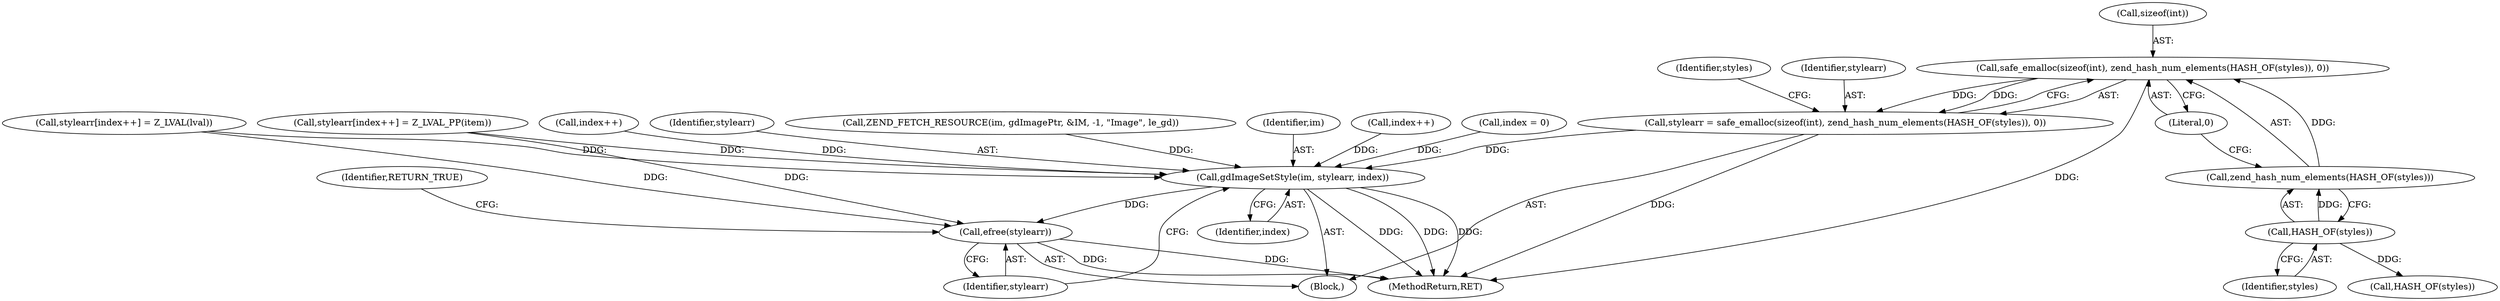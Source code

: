 digraph "0_php-src_2938329ce19cb8c4197dec146c3ec887c6f61d01@API" {
"1000123" [label="(Call,safe_emalloc(sizeof(int), zend_hash_num_elements(HASH_OF(styles)), 0))"];
"1000126" [label="(Call,zend_hash_num_elements(HASH_OF(styles)))"];
"1000127" [label="(Call,HASH_OF(styles))"];
"1000121" [label="(Call,stylearr = safe_emalloc(sizeof(int), zend_hash_num_elements(HASH_OF(styles)), 0))"];
"1000194" [label="(Call,gdImageSetStyle(im, stylearr, index))"];
"1000198" [label="(Call,efree(stylearr))"];
"1000121" [label="(Call,stylearr = safe_emalloc(sizeof(int), zend_hash_num_elements(HASH_OF(styles)), 0))"];
"1000200" [label="(Identifier,RETURN_TRUE)"];
"1000190" [label="(Call,index++)"];
"1000199" [label="(Identifier,stylearr)"];
"1000197" [label="(Identifier,index)"];
"1000196" [label="(Identifier,stylearr)"];
"1000112" [label="(Call,ZEND_FETCH_RESOURCE(im, gdImagePtr, &IM, -1, \"Image\", le_gd))"];
"1000132" [label="(Identifier,styles)"];
"1000198" [label="(Call,efree(stylearr))"];
"1000195" [label="(Identifier,im)"];
"1000123" [label="(Call,safe_emalloc(sizeof(int), zend_hash_num_elements(HASH_OF(styles)), 0))"];
"1000131" [label="(Call,HASH_OF(styles))"];
"1000124" [label="(Call,sizeof(int))"];
"1000129" [label="(Literal,0)"];
"1000201" [label="(MethodReturn,RET)"];
"1000178" [label="(Call,stylearr[index++] = Z_LVAL(lval))"];
"1000128" [label="(Identifier,styles)"];
"1000127" [label="(Call,HASH_OF(styles))"];
"1000181" [label="(Call,index++)"];
"1000136" [label="(Call,index = 0)"];
"1000126" [label="(Call,zend_hash_num_elements(HASH_OF(styles)))"];
"1000103" [label="(Block,)"];
"1000187" [label="(Call,stylearr[index++] = Z_LVAL_PP(item))"];
"1000122" [label="(Identifier,stylearr)"];
"1000194" [label="(Call,gdImageSetStyle(im, stylearr, index))"];
"1000123" -> "1000121"  [label="AST: "];
"1000123" -> "1000129"  [label="CFG: "];
"1000124" -> "1000123"  [label="AST: "];
"1000126" -> "1000123"  [label="AST: "];
"1000129" -> "1000123"  [label="AST: "];
"1000121" -> "1000123"  [label="CFG: "];
"1000123" -> "1000201"  [label="DDG: "];
"1000123" -> "1000121"  [label="DDG: "];
"1000123" -> "1000121"  [label="DDG: "];
"1000126" -> "1000123"  [label="DDG: "];
"1000126" -> "1000127"  [label="CFG: "];
"1000127" -> "1000126"  [label="AST: "];
"1000129" -> "1000126"  [label="CFG: "];
"1000127" -> "1000126"  [label="DDG: "];
"1000127" -> "1000128"  [label="CFG: "];
"1000128" -> "1000127"  [label="AST: "];
"1000127" -> "1000131"  [label="DDG: "];
"1000121" -> "1000103"  [label="AST: "];
"1000122" -> "1000121"  [label="AST: "];
"1000132" -> "1000121"  [label="CFG: "];
"1000121" -> "1000201"  [label="DDG: "];
"1000121" -> "1000194"  [label="DDG: "];
"1000194" -> "1000103"  [label="AST: "];
"1000194" -> "1000197"  [label="CFG: "];
"1000195" -> "1000194"  [label="AST: "];
"1000196" -> "1000194"  [label="AST: "];
"1000197" -> "1000194"  [label="AST: "];
"1000199" -> "1000194"  [label="CFG: "];
"1000194" -> "1000201"  [label="DDG: "];
"1000194" -> "1000201"  [label="DDG: "];
"1000194" -> "1000201"  [label="DDG: "];
"1000112" -> "1000194"  [label="DDG: "];
"1000187" -> "1000194"  [label="DDG: "];
"1000178" -> "1000194"  [label="DDG: "];
"1000181" -> "1000194"  [label="DDG: "];
"1000190" -> "1000194"  [label="DDG: "];
"1000136" -> "1000194"  [label="DDG: "];
"1000194" -> "1000198"  [label="DDG: "];
"1000198" -> "1000103"  [label="AST: "];
"1000198" -> "1000199"  [label="CFG: "];
"1000199" -> "1000198"  [label="AST: "];
"1000200" -> "1000198"  [label="CFG: "];
"1000198" -> "1000201"  [label="DDG: "];
"1000198" -> "1000201"  [label="DDG: "];
"1000187" -> "1000198"  [label="DDG: "];
"1000178" -> "1000198"  [label="DDG: "];
}
